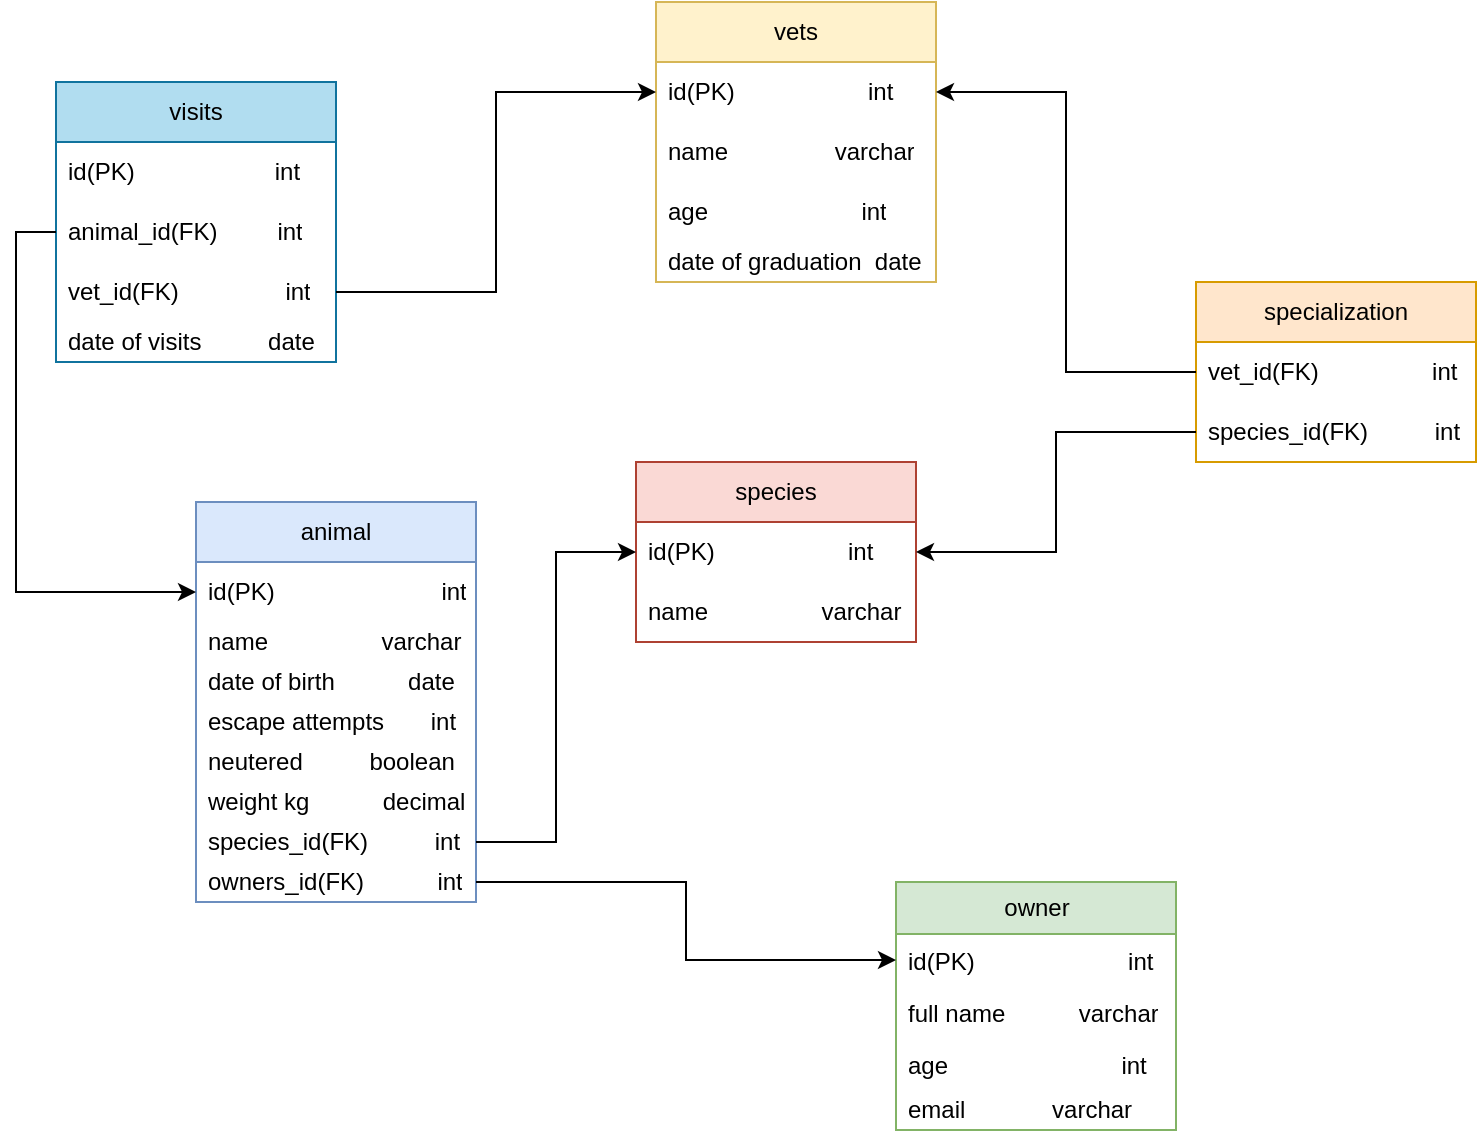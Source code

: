 <mxfile version="20.8.14" type="github"><diagram name="Page-1" id="l4zG3bvmqfMBZuczBeoG"><mxGraphModel dx="1408" dy="804" grid="1" gridSize="10" guides="1" tooltips="1" connect="1" arrows="1" fold="1" page="1" pageScale="1" pageWidth="850" pageHeight="1100" math="0" shadow="0"><root><mxCell id="0"/><mxCell id="1" parent="0"/><mxCell id="DPguNNXOUL2FD2_nRo8H-1" value="animal" style="swimlane;fontStyle=0;childLayout=stackLayout;horizontal=1;startSize=30;horizontalStack=0;resizeParent=1;resizeParentMax=0;resizeLast=0;collapsible=1;marginBottom=0;whiteSpace=wrap;html=1;fillColor=#dae8fc;strokeColor=#6c8ebf;" vertex="1" parent="1"><mxGeometry x="150" y="260" width="140" height="200" as="geometry"><mxRectangle x="340" y="340" width="90" height="30" as="alternateBounds"/></mxGeometry></mxCell><mxCell id="DPguNNXOUL2FD2_nRo8H-2" value="id(PK)&amp;nbsp; &amp;nbsp; &amp;nbsp; &amp;nbsp; &amp;nbsp; &amp;nbsp; &amp;nbsp; &amp;nbsp; &amp;nbsp; &amp;nbsp; &amp;nbsp; &amp;nbsp; &amp;nbsp;int" style="text;strokeColor=none;fillColor=none;align=left;verticalAlign=middle;spacingLeft=4;spacingRight=4;overflow=hidden;points=[[0,0.5],[1,0.5]];portConstraint=eastwest;rotatable=0;whiteSpace=wrap;html=1;" vertex="1" parent="DPguNNXOUL2FD2_nRo8H-1"><mxGeometry y="30" width="140" height="30" as="geometry"/></mxCell><mxCell id="DPguNNXOUL2FD2_nRo8H-3" value="name&amp;nbsp; &amp;nbsp; &amp;nbsp; &amp;nbsp; &amp;nbsp; &amp;nbsp; &amp;nbsp; &amp;nbsp; &amp;nbsp;varchar" style="text;strokeColor=none;fillColor=none;align=left;verticalAlign=middle;spacingLeft=4;spacingRight=4;overflow=hidden;points=[[0,0.5],[1,0.5]];portConstraint=eastwest;rotatable=0;whiteSpace=wrap;html=1;" vertex="1" parent="DPguNNXOUL2FD2_nRo8H-1"><mxGeometry y="60" width="140" height="20" as="geometry"/></mxCell><mxCell id="DPguNNXOUL2FD2_nRo8H-4" value="date of birth&amp;nbsp; &amp;nbsp; &amp;nbsp; &amp;nbsp; &amp;nbsp; &amp;nbsp;date&amp;nbsp;" style="text;strokeColor=none;fillColor=none;align=left;verticalAlign=middle;spacingLeft=4;spacingRight=4;overflow=hidden;points=[[0,0.5],[1,0.5]];portConstraint=eastwest;rotatable=0;whiteSpace=wrap;html=1;" vertex="1" parent="DPguNNXOUL2FD2_nRo8H-1"><mxGeometry y="80" width="140" height="20" as="geometry"/></mxCell><mxCell id="DPguNNXOUL2FD2_nRo8H-11" value="escape attempts&amp;nbsp; &amp;nbsp; &amp;nbsp; &amp;nbsp;int" style="text;strokeColor=none;fillColor=none;align=left;verticalAlign=middle;spacingLeft=4;spacingRight=4;overflow=hidden;points=[[0,0.5],[1,0.5]];portConstraint=eastwest;rotatable=0;whiteSpace=wrap;html=1;" vertex="1" parent="DPguNNXOUL2FD2_nRo8H-1"><mxGeometry y="100" width="140" height="20" as="geometry"/></mxCell><mxCell id="DPguNNXOUL2FD2_nRo8H-12" value="neutered&amp;nbsp; &amp;nbsp; &amp;nbsp; &amp;nbsp; &amp;nbsp; boolean" style="text;strokeColor=none;fillColor=none;align=left;verticalAlign=middle;spacingLeft=4;spacingRight=4;overflow=hidden;points=[[0,0.5],[1,0.5]];portConstraint=eastwest;rotatable=0;whiteSpace=wrap;html=1;" vertex="1" parent="DPguNNXOUL2FD2_nRo8H-1"><mxGeometry y="120" width="140" height="20" as="geometry"/></mxCell><mxCell id="DPguNNXOUL2FD2_nRo8H-13" value="weight kg&amp;nbsp; &amp;nbsp; &amp;nbsp; &amp;nbsp; &amp;nbsp; &amp;nbsp;decimal" style="text;strokeColor=none;fillColor=none;align=left;verticalAlign=middle;spacingLeft=4;spacingRight=4;overflow=hidden;points=[[0,0.5],[1,0.5]];portConstraint=eastwest;rotatable=0;whiteSpace=wrap;html=1;" vertex="1" parent="DPguNNXOUL2FD2_nRo8H-1"><mxGeometry y="140" width="140" height="20" as="geometry"/></mxCell><mxCell id="DPguNNXOUL2FD2_nRo8H-14" value="species_id(FK)&amp;nbsp; &amp;nbsp; &amp;nbsp; &amp;nbsp; &amp;nbsp; int" style="text;strokeColor=none;fillColor=none;align=left;verticalAlign=middle;spacingLeft=4;spacingRight=4;overflow=hidden;points=[[0,0.5],[1,0.5]];portConstraint=eastwest;rotatable=0;whiteSpace=wrap;html=1;" vertex="1" parent="DPguNNXOUL2FD2_nRo8H-1"><mxGeometry y="160" width="140" height="20" as="geometry"/></mxCell><mxCell id="DPguNNXOUL2FD2_nRo8H-16" value="owners_id(FK)&amp;nbsp; &amp;nbsp; &amp;nbsp; &amp;nbsp; &amp;nbsp; &amp;nbsp;int" style="text;strokeColor=none;fillColor=none;align=left;verticalAlign=middle;spacingLeft=4;spacingRight=4;overflow=hidden;points=[[0,0.5],[1,0.5]];portConstraint=eastwest;rotatable=0;whiteSpace=wrap;html=1;" vertex="1" parent="DPguNNXOUL2FD2_nRo8H-1"><mxGeometry y="180" width="140" height="20" as="geometry"/></mxCell><mxCell id="DPguNNXOUL2FD2_nRo8H-6" value="owner" style="swimlane;fontStyle=0;childLayout=stackLayout;horizontal=1;startSize=26;fillColor=#d5e8d4;horizontalStack=0;resizeParent=1;resizeParentMax=0;resizeLast=0;collapsible=1;marginBottom=0;html=1;strokeColor=#82b366;" vertex="1" parent="1"><mxGeometry x="500" y="450" width="140" height="124" as="geometry"/></mxCell><mxCell id="DPguNNXOUL2FD2_nRo8H-7" value="id(PK)&amp;nbsp; &amp;nbsp; &amp;nbsp; &amp;nbsp; &amp;nbsp; &amp;nbsp; &amp;nbsp; &amp;nbsp; &amp;nbsp; &amp;nbsp; &amp;nbsp; &amp;nbsp;int" style="text;strokeColor=none;fillColor=none;align=left;verticalAlign=top;spacingLeft=4;spacingRight=4;overflow=hidden;rotatable=0;points=[[0,0.5],[1,0.5]];portConstraint=eastwest;whiteSpace=wrap;html=1;" vertex="1" parent="DPguNNXOUL2FD2_nRo8H-6"><mxGeometry y="26" width="140" height="26" as="geometry"/></mxCell><mxCell id="DPguNNXOUL2FD2_nRo8H-8" value="full name&amp;nbsp; &amp;nbsp; &amp;nbsp; &amp;nbsp; &amp;nbsp; &amp;nbsp;varchar" style="text;strokeColor=none;fillColor=none;align=left;verticalAlign=top;spacingLeft=4;spacingRight=4;overflow=hidden;rotatable=0;points=[[0,0.5],[1,0.5]];portConstraint=eastwest;whiteSpace=wrap;html=1;" vertex="1" parent="DPguNNXOUL2FD2_nRo8H-6"><mxGeometry y="52" width="140" height="26" as="geometry"/></mxCell><mxCell id="DPguNNXOUL2FD2_nRo8H-9" value="age&amp;nbsp; &amp;nbsp; &amp;nbsp; &amp;nbsp; &amp;nbsp; &amp;nbsp; &amp;nbsp; &amp;nbsp; &amp;nbsp; &amp;nbsp; &amp;nbsp; &amp;nbsp; &amp;nbsp; int&amp;nbsp;" style="text;strokeColor=none;fillColor=none;align=left;verticalAlign=top;spacingLeft=4;spacingRight=4;overflow=hidden;rotatable=0;points=[[0,0.5],[1,0.5]];portConstraint=eastwest;whiteSpace=wrap;html=1;" vertex="1" parent="DPguNNXOUL2FD2_nRo8H-6"><mxGeometry y="78" width="140" height="26" as="geometry"/></mxCell><mxCell id="DPguNNXOUL2FD2_nRo8H-17" value="email&amp;nbsp; &amp;nbsp; &amp;nbsp; &amp;nbsp; &amp;nbsp; &amp;nbsp; &amp;nbsp;varchar" style="text;strokeColor=none;fillColor=none;align=left;verticalAlign=middle;spacingLeft=4;spacingRight=4;overflow=hidden;points=[[0,0.5],[1,0.5]];portConstraint=eastwest;rotatable=0;whiteSpace=wrap;html=1;" vertex="1" parent="DPguNNXOUL2FD2_nRo8H-6"><mxGeometry y="104" width="140" height="20" as="geometry"/></mxCell><mxCell id="DPguNNXOUL2FD2_nRo8H-20" value="specialization" style="swimlane;fontStyle=0;childLayout=stackLayout;horizontal=1;startSize=30;horizontalStack=0;resizeParent=1;resizeParentMax=0;resizeLast=0;collapsible=1;marginBottom=0;whiteSpace=wrap;html=1;fillColor=#ffe6cc;strokeColor=#d79b00;" vertex="1" parent="1"><mxGeometry x="650" y="150" width="140" height="90" as="geometry"/></mxCell><mxCell id="DPguNNXOUL2FD2_nRo8H-21" value="vet_id(FK)&amp;nbsp; &amp;nbsp; &amp;nbsp; &amp;nbsp; &amp;nbsp; &amp;nbsp; &amp;nbsp; &amp;nbsp; &amp;nbsp;int" style="text;strokeColor=none;fillColor=none;align=left;verticalAlign=middle;spacingLeft=4;spacingRight=4;overflow=hidden;points=[[0,0.5],[1,0.5]];portConstraint=eastwest;rotatable=0;whiteSpace=wrap;html=1;" vertex="1" parent="DPguNNXOUL2FD2_nRo8H-20"><mxGeometry y="30" width="140" height="30" as="geometry"/></mxCell><mxCell id="DPguNNXOUL2FD2_nRo8H-22" value="species_id(FK)&amp;nbsp; &amp;nbsp; &amp;nbsp; &amp;nbsp; &amp;nbsp; int" style="text;strokeColor=none;fillColor=none;align=left;verticalAlign=middle;spacingLeft=4;spacingRight=4;overflow=hidden;points=[[0,0.5],[1,0.5]];portConstraint=eastwest;rotatable=0;whiteSpace=wrap;html=1;" vertex="1" parent="DPguNNXOUL2FD2_nRo8H-20"><mxGeometry y="60" width="140" height="30" as="geometry"/></mxCell><mxCell id="DPguNNXOUL2FD2_nRo8H-24" value="species" style="swimlane;fontStyle=0;childLayout=stackLayout;horizontal=1;startSize=30;horizontalStack=0;resizeParent=1;resizeParentMax=0;resizeLast=0;collapsible=1;marginBottom=0;whiteSpace=wrap;html=1;fillColor=#fad9d5;strokeColor=#ae4132;" vertex="1" parent="1"><mxGeometry x="370" y="240" width="140" height="90" as="geometry"/></mxCell><mxCell id="DPguNNXOUL2FD2_nRo8H-25" value="id(PK)&amp;nbsp; &amp;nbsp; &amp;nbsp; &amp;nbsp; &amp;nbsp; &amp;nbsp; &amp;nbsp; &amp;nbsp; &amp;nbsp; &amp;nbsp; int" style="text;strokeColor=none;fillColor=none;align=left;verticalAlign=middle;spacingLeft=4;spacingRight=4;overflow=hidden;points=[[0,0.5],[1,0.5]];portConstraint=eastwest;rotatable=0;whiteSpace=wrap;html=1;" vertex="1" parent="DPguNNXOUL2FD2_nRo8H-24"><mxGeometry y="30" width="140" height="30" as="geometry"/></mxCell><mxCell id="DPguNNXOUL2FD2_nRo8H-26" value="name&amp;nbsp; &amp;nbsp; &amp;nbsp; &amp;nbsp; &amp;nbsp; &amp;nbsp; &amp;nbsp; &amp;nbsp; &amp;nbsp;varchar" style="text;strokeColor=none;fillColor=none;align=left;verticalAlign=middle;spacingLeft=4;spacingRight=4;overflow=hidden;points=[[0,0.5],[1,0.5]];portConstraint=eastwest;rotatable=0;whiteSpace=wrap;html=1;" vertex="1" parent="DPguNNXOUL2FD2_nRo8H-24"><mxGeometry y="60" width="140" height="30" as="geometry"/></mxCell><mxCell id="DPguNNXOUL2FD2_nRo8H-28" value="vets" style="swimlane;fontStyle=0;childLayout=stackLayout;horizontal=1;startSize=30;horizontalStack=0;resizeParent=1;resizeParentMax=0;resizeLast=0;collapsible=1;marginBottom=0;whiteSpace=wrap;html=1;fillColor=#fff2cc;strokeColor=#d6b656;" vertex="1" parent="1"><mxGeometry x="380" y="10" width="140" height="140" as="geometry"/></mxCell><mxCell id="DPguNNXOUL2FD2_nRo8H-29" value="id(PK)&amp;nbsp; &amp;nbsp; &amp;nbsp; &amp;nbsp; &amp;nbsp; &amp;nbsp; &amp;nbsp; &amp;nbsp; &amp;nbsp; &amp;nbsp; int" style="text;strokeColor=none;fillColor=none;align=left;verticalAlign=middle;spacingLeft=4;spacingRight=4;overflow=hidden;points=[[0,0.5],[1,0.5]];portConstraint=eastwest;rotatable=0;whiteSpace=wrap;html=1;" vertex="1" parent="DPguNNXOUL2FD2_nRo8H-28"><mxGeometry y="30" width="140" height="30" as="geometry"/></mxCell><mxCell id="DPguNNXOUL2FD2_nRo8H-30" value="name&amp;nbsp; &amp;nbsp; &amp;nbsp; &amp;nbsp; &amp;nbsp; &amp;nbsp; &amp;nbsp; &amp;nbsp; varchar" style="text;strokeColor=none;fillColor=none;align=left;verticalAlign=middle;spacingLeft=4;spacingRight=4;overflow=hidden;points=[[0,0.5],[1,0.5]];portConstraint=eastwest;rotatable=0;whiteSpace=wrap;html=1;" vertex="1" parent="DPguNNXOUL2FD2_nRo8H-28"><mxGeometry y="60" width="140" height="30" as="geometry"/></mxCell><mxCell id="DPguNNXOUL2FD2_nRo8H-31" value="age&amp;nbsp; &amp;nbsp; &amp;nbsp; &amp;nbsp; &amp;nbsp; &amp;nbsp; &amp;nbsp; &amp;nbsp; &amp;nbsp; &amp;nbsp; &amp;nbsp; &amp;nbsp;int" style="text;strokeColor=none;fillColor=none;align=left;verticalAlign=middle;spacingLeft=4;spacingRight=4;overflow=hidden;points=[[0,0.5],[1,0.5]];portConstraint=eastwest;rotatable=0;whiteSpace=wrap;html=1;" vertex="1" parent="DPguNNXOUL2FD2_nRo8H-28"><mxGeometry y="90" width="140" height="30" as="geometry"/></mxCell><mxCell id="DPguNNXOUL2FD2_nRo8H-19" value="date of graduation&amp;nbsp; date" style="text;strokeColor=none;fillColor=none;align=left;verticalAlign=middle;spacingLeft=4;spacingRight=4;overflow=hidden;points=[[0,0.5],[1,0.5]];portConstraint=eastwest;rotatable=0;whiteSpace=wrap;html=1;" vertex="1" parent="DPguNNXOUL2FD2_nRo8H-28"><mxGeometry y="120" width="140" height="20" as="geometry"/></mxCell><mxCell id="DPguNNXOUL2FD2_nRo8H-32" value="visits" style="swimlane;fontStyle=0;childLayout=stackLayout;horizontal=1;startSize=30;horizontalStack=0;resizeParent=1;resizeParentMax=0;resizeLast=0;collapsible=1;marginBottom=0;whiteSpace=wrap;html=1;fillColor=#b1ddf0;strokeColor=#10739e;" vertex="1" parent="1"><mxGeometry x="80" y="50" width="140" height="140" as="geometry"/></mxCell><mxCell id="DPguNNXOUL2FD2_nRo8H-33" value="id(PK)&amp;nbsp; &amp;nbsp; &amp;nbsp; &amp;nbsp; &amp;nbsp; &amp;nbsp; &amp;nbsp; &amp;nbsp; &amp;nbsp; &amp;nbsp; &amp;nbsp;int" style="text;strokeColor=none;fillColor=none;align=left;verticalAlign=middle;spacingLeft=4;spacingRight=4;overflow=hidden;points=[[0,0.5],[1,0.5]];portConstraint=eastwest;rotatable=0;whiteSpace=wrap;html=1;" vertex="1" parent="DPguNNXOUL2FD2_nRo8H-32"><mxGeometry y="30" width="140" height="30" as="geometry"/></mxCell><mxCell id="DPguNNXOUL2FD2_nRo8H-34" value="animal_id(FK)&amp;nbsp; &amp;nbsp; &amp;nbsp; &amp;nbsp; &amp;nbsp;int" style="text;strokeColor=none;fillColor=none;align=left;verticalAlign=middle;spacingLeft=4;spacingRight=4;overflow=hidden;points=[[0,0.5],[1,0.5]];portConstraint=eastwest;rotatable=0;whiteSpace=wrap;html=1;" vertex="1" parent="DPguNNXOUL2FD2_nRo8H-32"><mxGeometry y="60" width="140" height="30" as="geometry"/></mxCell><mxCell id="DPguNNXOUL2FD2_nRo8H-35" value="vet_id(FK)&amp;nbsp; &amp;nbsp; &amp;nbsp; &amp;nbsp; &amp;nbsp; &amp;nbsp; &amp;nbsp; &amp;nbsp; int" style="text;strokeColor=none;fillColor=none;align=left;verticalAlign=middle;spacingLeft=4;spacingRight=4;overflow=hidden;points=[[0,0.5],[1,0.5]];portConstraint=eastwest;rotatable=0;whiteSpace=wrap;html=1;" vertex="1" parent="DPguNNXOUL2FD2_nRo8H-32"><mxGeometry y="90" width="140" height="30" as="geometry"/></mxCell><mxCell id="DPguNNXOUL2FD2_nRo8H-18" value="date of visits&amp;nbsp; &amp;nbsp; &amp;nbsp; &amp;nbsp; &amp;nbsp; date" style="text;strokeColor=none;fillColor=none;align=left;verticalAlign=middle;spacingLeft=4;spacingRight=4;overflow=hidden;points=[[0,0.5],[1,0.5]];portConstraint=eastwest;rotatable=0;whiteSpace=wrap;html=1;" vertex="1" parent="DPguNNXOUL2FD2_nRo8H-32"><mxGeometry y="120" width="140" height="20" as="geometry"/></mxCell><mxCell id="DPguNNXOUL2FD2_nRo8H-36" style="edgeStyle=orthogonalEdgeStyle;rounded=0;orthogonalLoop=1;jettySize=auto;html=1;entryX=0;entryY=0.5;entryDx=0;entryDy=0;" edge="1" parent="1" source="DPguNNXOUL2FD2_nRo8H-16" target="DPguNNXOUL2FD2_nRo8H-7"><mxGeometry relative="1" as="geometry"/></mxCell><mxCell id="DPguNNXOUL2FD2_nRo8H-37" style="edgeStyle=orthogonalEdgeStyle;rounded=0;orthogonalLoop=1;jettySize=auto;html=1;entryX=0;entryY=0.5;entryDx=0;entryDy=0;" edge="1" parent="1" source="DPguNNXOUL2FD2_nRo8H-14" target="DPguNNXOUL2FD2_nRo8H-25"><mxGeometry relative="1" as="geometry"/></mxCell><mxCell id="DPguNNXOUL2FD2_nRo8H-38" style="edgeStyle=orthogonalEdgeStyle;rounded=0;orthogonalLoop=1;jettySize=auto;html=1;exitX=0;exitY=0.5;exitDx=0;exitDy=0;entryX=0;entryY=0.5;entryDx=0;entryDy=0;" edge="1" parent="1" source="DPguNNXOUL2FD2_nRo8H-34" target="DPguNNXOUL2FD2_nRo8H-2"><mxGeometry relative="1" as="geometry"/></mxCell><mxCell id="DPguNNXOUL2FD2_nRo8H-39" style="edgeStyle=orthogonalEdgeStyle;rounded=0;orthogonalLoop=1;jettySize=auto;html=1;exitX=1;exitY=0.5;exitDx=0;exitDy=0;entryX=0;entryY=0.5;entryDx=0;entryDy=0;" edge="1" parent="1" source="DPguNNXOUL2FD2_nRo8H-35" target="DPguNNXOUL2FD2_nRo8H-29"><mxGeometry relative="1" as="geometry"/></mxCell><mxCell id="DPguNNXOUL2FD2_nRo8H-40" style="edgeStyle=orthogonalEdgeStyle;rounded=0;orthogonalLoop=1;jettySize=auto;html=1;exitX=0;exitY=0.5;exitDx=0;exitDy=0;entryX=1;entryY=0.5;entryDx=0;entryDy=0;" edge="1" parent="1" source="DPguNNXOUL2FD2_nRo8H-22" target="DPguNNXOUL2FD2_nRo8H-25"><mxGeometry relative="1" as="geometry"/></mxCell><mxCell id="DPguNNXOUL2FD2_nRo8H-41" style="edgeStyle=orthogonalEdgeStyle;rounded=0;orthogonalLoop=1;jettySize=auto;html=1;exitX=0;exitY=0.5;exitDx=0;exitDy=0;entryX=1;entryY=0.5;entryDx=0;entryDy=0;" edge="1" parent="1" source="DPguNNXOUL2FD2_nRo8H-21" target="DPguNNXOUL2FD2_nRo8H-29"><mxGeometry relative="1" as="geometry"/></mxCell></root></mxGraphModel></diagram></mxfile>